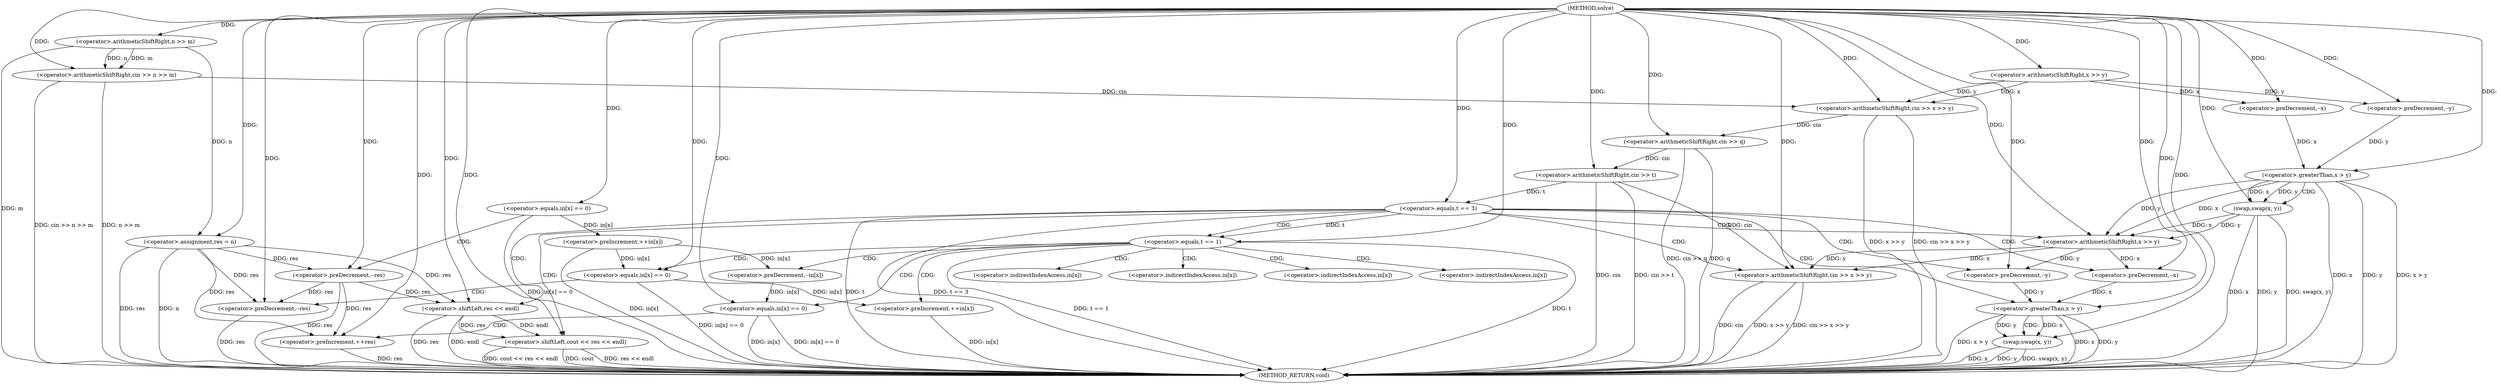 digraph "solve" {  
"1000113" [label = "(METHOD,solve)" ]
"1000233" [label = "(METHOD_RETURN,void)" ]
"1000118" [label = "(<operator>.arithmeticShiftRight,cin >> n >> m)" ]
"1000125" [label = "(<operator>.assignment,res = n)" ]
"1000161" [label = "(<operator>.arithmeticShiftRight,cin >> q)" ]
"1000131" [label = "(<operator>.arithmeticShiftRight,cin >> x >> y)" ]
"1000157" [label = "(<operator>.preIncrement,++in[x])" ]
"1000166" [label = "(<operator>.arithmeticShiftRight,cin >> t)" ]
"1000120" [label = "(<operator>.arithmeticShiftRight,n >> m)" ]
"1000137" [label = "(<operator>.preDecrement,--x)" ]
"1000139" [label = "(<operator>.preDecrement,--y)" ]
"1000142" [label = "(<operator>.greaterThan,x > y)" ]
"1000145" [label = "(swap,swap(x, y))" ]
"1000149" [label = "(<operator>.equals,in[x] == 0)" ]
"1000170" [label = "(<operator>.equals,t == 3)" ]
"1000133" [label = "(<operator>.arithmeticShiftRight,x >> y)" ]
"1000155" [label = "(<operator>.preDecrement,--res)" ]
"1000174" [label = "(<operator>.shiftLeft,cout << res << endl)" ]
"1000183" [label = "(<operator>.arithmeticShiftRight,cin >> x >> y)" ]
"1000176" [label = "(<operator>.shiftLeft,res << endl)" ]
"1000189" [label = "(<operator>.preDecrement,--x)" ]
"1000191" [label = "(<operator>.preDecrement,--y)" ]
"1000194" [label = "(<operator>.greaterThan,x > y)" ]
"1000197" [label = "(swap,swap(x, y))" ]
"1000201" [label = "(<operator>.equals,t == 1)" ]
"1000185" [label = "(<operator>.arithmeticShiftRight,x >> y)" ]
"1000214" [label = "(<operator>.preIncrement,++in[x])" ]
"1000206" [label = "(<operator>.equals,in[x] == 0)" ]
"1000220" [label = "(<operator>.preDecrement,--in[x])" ]
"1000212" [label = "(<operator>.preDecrement,--res)" ]
"1000225" [label = "(<operator>.equals,in[x] == 0)" ]
"1000231" [label = "(<operator>.preIncrement,++res)" ]
"1000215" [label = "(<operator>.indirectIndexAccess,in[x])" ]
"1000207" [label = "(<operator>.indirectIndexAccess,in[x])" ]
"1000221" [label = "(<operator>.indirectIndexAccess,in[x])" ]
"1000226" [label = "(<operator>.indirectIndexAccess,in[x])" ]
  "1000120" -> "1000233"  [ label = "DDG: m"] 
  "1000118" -> "1000233"  [ label = "DDG: n >> m"] 
  "1000118" -> "1000233"  [ label = "DDG: cin >> n >> m"] 
  "1000125" -> "1000233"  [ label = "DDG: res"] 
  "1000125" -> "1000233"  [ label = "DDG: n"] 
  "1000131" -> "1000233"  [ label = "DDG: x >> y"] 
  "1000131" -> "1000233"  [ label = "DDG: cin >> x >> y"] 
  "1000142" -> "1000233"  [ label = "DDG: x"] 
  "1000142" -> "1000233"  [ label = "DDG: y"] 
  "1000142" -> "1000233"  [ label = "DDG: x > y"] 
  "1000145" -> "1000233"  [ label = "DDG: x"] 
  "1000145" -> "1000233"  [ label = "DDG: y"] 
  "1000145" -> "1000233"  [ label = "DDG: swap(x, y)"] 
  "1000149" -> "1000233"  [ label = "DDG: in[x] == 0"] 
  "1000155" -> "1000233"  [ label = "DDG: res"] 
  "1000157" -> "1000233"  [ label = "DDG: in[x]"] 
  "1000161" -> "1000233"  [ label = "DDG: q"] 
  "1000161" -> "1000233"  [ label = "DDG: cin >> q"] 
  "1000166" -> "1000233"  [ label = "DDG: cin"] 
  "1000166" -> "1000233"  [ label = "DDG: cin >> t"] 
  "1000170" -> "1000233"  [ label = "DDG: t"] 
  "1000170" -> "1000233"  [ label = "DDG: t == 3"] 
  "1000183" -> "1000233"  [ label = "DDG: cin"] 
  "1000183" -> "1000233"  [ label = "DDG: x >> y"] 
  "1000183" -> "1000233"  [ label = "DDG: cin >> x >> y"] 
  "1000194" -> "1000233"  [ label = "DDG: x"] 
  "1000194" -> "1000233"  [ label = "DDG: y"] 
  "1000194" -> "1000233"  [ label = "DDG: x > y"] 
  "1000197" -> "1000233"  [ label = "DDG: x"] 
  "1000197" -> "1000233"  [ label = "DDG: y"] 
  "1000197" -> "1000233"  [ label = "DDG: swap(x, y)"] 
  "1000201" -> "1000233"  [ label = "DDG: t"] 
  "1000201" -> "1000233"  [ label = "DDG: t == 1"] 
  "1000225" -> "1000233"  [ label = "DDG: in[x]"] 
  "1000225" -> "1000233"  [ label = "DDG: in[x] == 0"] 
  "1000231" -> "1000233"  [ label = "DDG: res"] 
  "1000206" -> "1000233"  [ label = "DDG: in[x] == 0"] 
  "1000212" -> "1000233"  [ label = "DDG: res"] 
  "1000214" -> "1000233"  [ label = "DDG: in[x]"] 
  "1000176" -> "1000233"  [ label = "DDG: res"] 
  "1000174" -> "1000233"  [ label = "DDG: res << endl"] 
  "1000174" -> "1000233"  [ label = "DDG: cout << res << endl"] 
  "1000174" -> "1000233"  [ label = "DDG: cout"] 
  "1000176" -> "1000233"  [ label = "DDG: endl"] 
  "1000120" -> "1000125"  [ label = "DDG: n"] 
  "1000113" -> "1000125"  [ label = "DDG: "] 
  "1000113" -> "1000118"  [ label = "DDG: "] 
  "1000120" -> "1000118"  [ label = "DDG: n"] 
  "1000120" -> "1000118"  [ label = "DDG: m"] 
  "1000131" -> "1000161"  [ label = "DDG: cin"] 
  "1000113" -> "1000161"  [ label = "DDG: "] 
  "1000113" -> "1000120"  [ label = "DDG: "] 
  "1000118" -> "1000131"  [ label = "DDG: cin"] 
  "1000113" -> "1000131"  [ label = "DDG: "] 
  "1000133" -> "1000131"  [ label = "DDG: y"] 
  "1000133" -> "1000131"  [ label = "DDG: x"] 
  "1000149" -> "1000157"  [ label = "DDG: in[x]"] 
  "1000161" -> "1000166"  [ label = "DDG: cin"] 
  "1000113" -> "1000166"  [ label = "DDG: "] 
  "1000113" -> "1000133"  [ label = "DDG: "] 
  "1000133" -> "1000137"  [ label = "DDG: x"] 
  "1000113" -> "1000137"  [ label = "DDG: "] 
  "1000133" -> "1000139"  [ label = "DDG: y"] 
  "1000113" -> "1000139"  [ label = "DDG: "] 
  "1000137" -> "1000142"  [ label = "DDG: x"] 
  "1000113" -> "1000142"  [ label = "DDG: "] 
  "1000139" -> "1000142"  [ label = "DDG: y"] 
  "1000142" -> "1000145"  [ label = "DDG: x"] 
  "1000113" -> "1000145"  [ label = "DDG: "] 
  "1000142" -> "1000145"  [ label = "DDG: y"] 
  "1000113" -> "1000149"  [ label = "DDG: "] 
  "1000166" -> "1000170"  [ label = "DDG: t"] 
  "1000113" -> "1000170"  [ label = "DDG: "] 
  "1000125" -> "1000155"  [ label = "DDG: res"] 
  "1000113" -> "1000155"  [ label = "DDG: "] 
  "1000113" -> "1000174"  [ label = "DDG: "] 
  "1000176" -> "1000174"  [ label = "DDG: endl"] 
  "1000176" -> "1000174"  [ label = "DDG: res"] 
  "1000125" -> "1000176"  [ label = "DDG: res"] 
  "1000155" -> "1000176"  [ label = "DDG: res"] 
  "1000113" -> "1000176"  [ label = "DDG: "] 
  "1000166" -> "1000183"  [ label = "DDG: cin"] 
  "1000113" -> "1000183"  [ label = "DDG: "] 
  "1000185" -> "1000183"  [ label = "DDG: y"] 
  "1000185" -> "1000183"  [ label = "DDG: x"] 
  "1000142" -> "1000185"  [ label = "DDG: x"] 
  "1000145" -> "1000185"  [ label = "DDG: x"] 
  "1000113" -> "1000185"  [ label = "DDG: "] 
  "1000142" -> "1000185"  [ label = "DDG: y"] 
  "1000145" -> "1000185"  [ label = "DDG: y"] 
  "1000185" -> "1000189"  [ label = "DDG: x"] 
  "1000113" -> "1000189"  [ label = "DDG: "] 
  "1000185" -> "1000191"  [ label = "DDG: y"] 
  "1000113" -> "1000191"  [ label = "DDG: "] 
  "1000189" -> "1000194"  [ label = "DDG: x"] 
  "1000113" -> "1000194"  [ label = "DDG: "] 
  "1000191" -> "1000194"  [ label = "DDG: y"] 
  "1000194" -> "1000197"  [ label = "DDG: x"] 
  "1000113" -> "1000197"  [ label = "DDG: "] 
  "1000194" -> "1000197"  [ label = "DDG: y"] 
  "1000170" -> "1000201"  [ label = "DDG: t"] 
  "1000113" -> "1000201"  [ label = "DDG: "] 
  "1000206" -> "1000214"  [ label = "DDG: in[x]"] 
  "1000157" -> "1000206"  [ label = "DDG: in[x]"] 
  "1000113" -> "1000206"  [ label = "DDG: "] 
  "1000157" -> "1000220"  [ label = "DDG: in[x]"] 
  "1000125" -> "1000212"  [ label = "DDG: res"] 
  "1000155" -> "1000212"  [ label = "DDG: res"] 
  "1000113" -> "1000212"  [ label = "DDG: "] 
  "1000220" -> "1000225"  [ label = "DDG: in[x]"] 
  "1000113" -> "1000225"  [ label = "DDG: "] 
  "1000125" -> "1000231"  [ label = "DDG: res"] 
  "1000155" -> "1000231"  [ label = "DDG: res"] 
  "1000113" -> "1000231"  [ label = "DDG: "] 
  "1000142" -> "1000145"  [ label = "CDG: "] 
  "1000149" -> "1000155"  [ label = "CDG: "] 
  "1000170" -> "1000174"  [ label = "CDG: "] 
  "1000170" -> "1000191"  [ label = "CDG: "] 
  "1000170" -> "1000183"  [ label = "CDG: "] 
  "1000170" -> "1000189"  [ label = "CDG: "] 
  "1000170" -> "1000201"  [ label = "CDG: "] 
  "1000170" -> "1000194"  [ label = "CDG: "] 
  "1000170" -> "1000176"  [ label = "CDG: "] 
  "1000170" -> "1000185"  [ label = "CDG: "] 
  "1000194" -> "1000197"  [ label = "CDG: "] 
  "1000201" -> "1000221"  [ label = "CDG: "] 
  "1000201" -> "1000215"  [ label = "CDG: "] 
  "1000201" -> "1000225"  [ label = "CDG: "] 
  "1000201" -> "1000207"  [ label = "CDG: "] 
  "1000201" -> "1000206"  [ label = "CDG: "] 
  "1000201" -> "1000220"  [ label = "CDG: "] 
  "1000201" -> "1000214"  [ label = "CDG: "] 
  "1000201" -> "1000226"  [ label = "CDG: "] 
  "1000206" -> "1000212"  [ label = "CDG: "] 
  "1000225" -> "1000231"  [ label = "CDG: "] 
}
